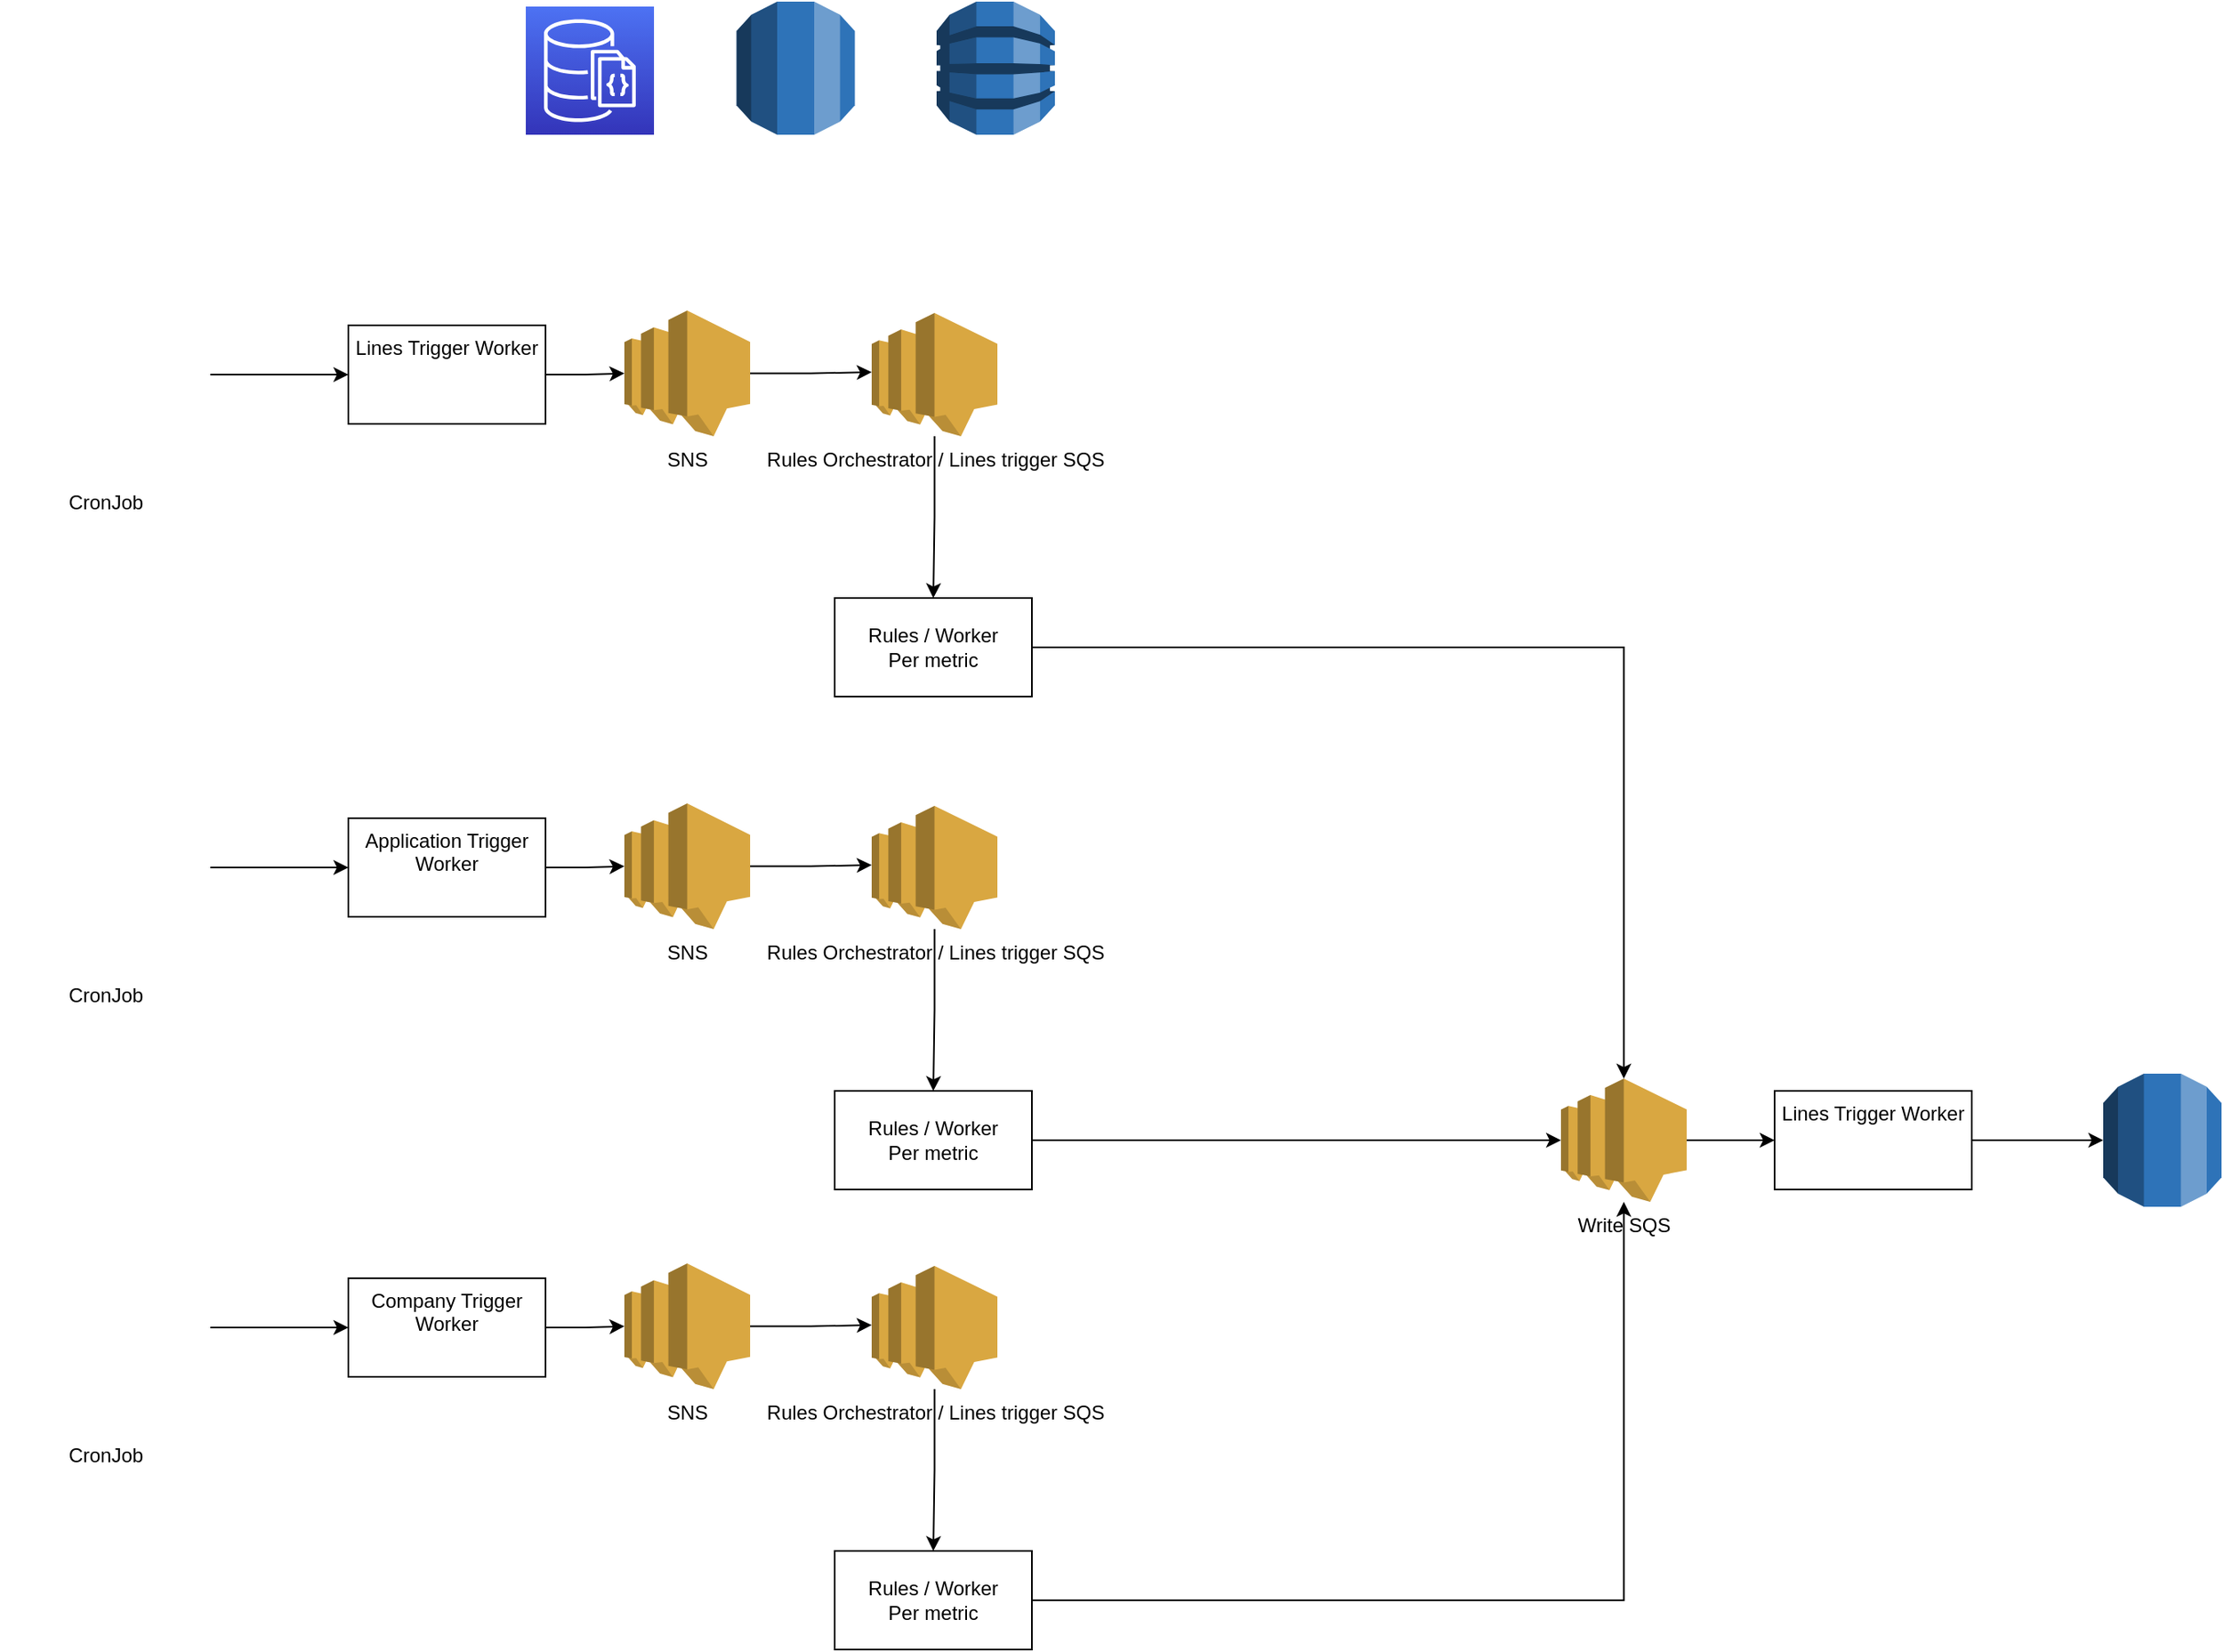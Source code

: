 <mxfile version="21.0.6" type="github">
  <diagram name="Page-1" id="JyzD6iUcr9XkHCg-oid8">
    <mxGraphModel dx="1180" dy="707" grid="1" gridSize="10" guides="1" tooltips="1" connect="1" arrows="1" fold="1" page="1" pageScale="1" pageWidth="850" pageHeight="1100" math="0" shadow="0">
      <root>
        <mxCell id="0" />
        <mxCell id="1" parent="0" />
        <mxCell id="rnJiiy-tTPaVu0qWVX1Y-5" value="" style="edgeStyle=orthogonalEdgeStyle;rounded=0;orthogonalLoop=1;jettySize=auto;html=1;" edge="1" parent="1" source="rnJiiy-tTPaVu0qWVX1Y-2" target="rnJiiy-tTPaVu0qWVX1Y-4">
          <mxGeometry relative="1" as="geometry" />
        </mxCell>
        <mxCell id="rnJiiy-tTPaVu0qWVX1Y-2" value="CronJob&lt;br&gt;" style="shape=image;html=1;verticalAlign=top;verticalLabelPosition=bottom;labelBackgroundColor=#ffffff;imageAspect=0;aspect=fixed;image=https://cdn1.iconfinder.com/data/icons/Futurosoft%20Icons%200.5.2/128x128/mimetypes/Schedule_File.png" vertex="1" parent="1">
          <mxGeometry x="90" y="250" width="128" height="128" as="geometry" />
        </mxCell>
        <mxCell id="rnJiiy-tTPaVu0qWVX1Y-7" style="edgeStyle=orthogonalEdgeStyle;rounded=0;orthogonalLoop=1;jettySize=auto;html=1;" edge="1" parent="1" source="rnJiiy-tTPaVu0qWVX1Y-4" target="rnJiiy-tTPaVu0qWVX1Y-16">
          <mxGeometry relative="1" as="geometry" />
        </mxCell>
        <mxCell id="rnJiiy-tTPaVu0qWVX1Y-4" value="Lines Trigger Worker" style="whiteSpace=wrap;html=1;verticalAlign=top;labelBackgroundColor=#ffffff;" vertex="1" parent="1">
          <mxGeometry x="302" y="284" width="120" height="60" as="geometry" />
        </mxCell>
        <mxCell id="rnJiiy-tTPaVu0qWVX1Y-12" style="edgeStyle=orthogonalEdgeStyle;rounded=0;orthogonalLoop=1;jettySize=auto;html=1;" edge="1" parent="1" source="rnJiiy-tTPaVu0qWVX1Y-6" target="rnJiiy-tTPaVu0qWVX1Y-11">
          <mxGeometry relative="1" as="geometry" />
        </mxCell>
        <mxCell id="rnJiiy-tTPaVu0qWVX1Y-6" value="Rules Orchestrator / Lines trigger SQS" style="outlineConnect=0;dashed=0;verticalLabelPosition=bottom;verticalAlign=top;align=center;html=1;shape=mxgraph.aws3.sns;fillColor=#D9A741;gradientColor=none;" vertex="1" parent="1">
          <mxGeometry x="620.5" y="276.5" width="76.5" height="75" as="geometry" />
        </mxCell>
        <mxCell id="rnJiiy-tTPaVu0qWVX1Y-40" style="edgeStyle=orthogonalEdgeStyle;rounded=0;orthogonalLoop=1;jettySize=auto;html=1;" edge="1" parent="1" source="rnJiiy-tTPaVu0qWVX1Y-11" target="rnJiiy-tTPaVu0qWVX1Y-41">
          <mxGeometry relative="1" as="geometry">
            <mxPoint x="490" y="480" as="targetPoint" />
            <Array as="points" />
          </mxGeometry>
        </mxCell>
        <mxCell id="rnJiiy-tTPaVu0qWVX1Y-11" value="Rules / Worker&lt;br&gt;Per metric" style="rounded=0;whiteSpace=wrap;html=1;" vertex="1" parent="1">
          <mxGeometry x="598" y="450" width="120" height="60" as="geometry" />
        </mxCell>
        <mxCell id="rnJiiy-tTPaVu0qWVX1Y-14" value="" style="outlineConnect=0;dashed=0;verticalLabelPosition=bottom;verticalAlign=top;align=center;html=1;shape=mxgraph.aws3.dynamo_db;fillColor=#2E73B8;gradientColor=none;" vertex="1" parent="1">
          <mxGeometry x="660" y="87" width="72" height="81" as="geometry" />
        </mxCell>
        <mxCell id="rnJiiy-tTPaVu0qWVX1Y-15" value="" style="sketch=0;points=[[0,0,0],[0.25,0,0],[0.5,0,0],[0.75,0,0],[1,0,0],[0,1,0],[0.25,1,0],[0.5,1,0],[0.75,1,0],[1,1,0],[0,0.25,0],[0,0.5,0],[0,0.75,0],[1,0.25,0],[1,0.5,0],[1,0.75,0]];outlineConnect=0;fontColor=#232F3E;gradientColor=#4D72F3;gradientDirection=north;fillColor=#3334B9;strokeColor=#ffffff;dashed=0;verticalLabelPosition=bottom;verticalAlign=top;align=center;html=1;fontSize=12;fontStyle=0;aspect=fixed;shape=mxgraph.aws4.resourceIcon;resIcon=mxgraph.aws4.documentdb_with_mongodb_compatibility;" vertex="1" parent="1">
          <mxGeometry x="410" y="90" width="78" height="78" as="geometry" />
        </mxCell>
        <mxCell id="rnJiiy-tTPaVu0qWVX1Y-17" style="edgeStyle=orthogonalEdgeStyle;rounded=0;orthogonalLoop=1;jettySize=auto;html=1;entryX=0;entryY=0.48;entryDx=0;entryDy=0;entryPerimeter=0;" edge="1" parent="1" source="rnJiiy-tTPaVu0qWVX1Y-16" target="rnJiiy-tTPaVu0qWVX1Y-6">
          <mxGeometry relative="1" as="geometry" />
        </mxCell>
        <mxCell id="rnJiiy-tTPaVu0qWVX1Y-16" value="SNS" style="outlineConnect=0;dashed=0;verticalLabelPosition=bottom;verticalAlign=top;align=center;html=1;shape=mxgraph.aws3.sns;fillColor=#D9A741;gradientColor=none;" vertex="1" parent="1">
          <mxGeometry x="470" y="275" width="76.5" height="76.5" as="geometry" />
        </mxCell>
        <mxCell id="rnJiiy-tTPaVu0qWVX1Y-21" value="" style="outlineConnect=0;dashed=0;verticalLabelPosition=bottom;verticalAlign=top;align=center;html=1;shape=mxgraph.aws3.rds;fillColor=#2E73B8;gradientColor=none;" vertex="1" parent="1">
          <mxGeometry x="538.25" y="87" width="72" height="81" as="geometry" />
        </mxCell>
        <mxCell id="rnJiiy-tTPaVu0qWVX1Y-22" value="" style="edgeStyle=orthogonalEdgeStyle;rounded=0;orthogonalLoop=1;jettySize=auto;html=1;" edge="1" parent="1" source="rnJiiy-tTPaVu0qWVX1Y-23" target="rnJiiy-tTPaVu0qWVX1Y-25">
          <mxGeometry relative="1" as="geometry" />
        </mxCell>
        <mxCell id="rnJiiy-tTPaVu0qWVX1Y-23" value="CronJob&lt;br&gt;" style="shape=image;html=1;verticalAlign=top;verticalLabelPosition=bottom;labelBackgroundColor=#ffffff;imageAspect=0;aspect=fixed;image=https://cdn1.iconfinder.com/data/icons/Futurosoft%20Icons%200.5.2/128x128/mimetypes/Schedule_File.png" vertex="1" parent="1">
          <mxGeometry x="90" y="550" width="128" height="128" as="geometry" />
        </mxCell>
        <mxCell id="rnJiiy-tTPaVu0qWVX1Y-24" style="edgeStyle=orthogonalEdgeStyle;rounded=0;orthogonalLoop=1;jettySize=auto;html=1;" edge="1" parent="1" source="rnJiiy-tTPaVu0qWVX1Y-25" target="rnJiiy-tTPaVu0qWVX1Y-30">
          <mxGeometry relative="1" as="geometry" />
        </mxCell>
        <mxCell id="rnJiiy-tTPaVu0qWVX1Y-25" value="Application Trigger Worker" style="whiteSpace=wrap;html=1;verticalAlign=top;labelBackgroundColor=#ffffff;" vertex="1" parent="1">
          <mxGeometry x="302" y="584" width="120" height="60" as="geometry" />
        </mxCell>
        <mxCell id="rnJiiy-tTPaVu0qWVX1Y-26" style="edgeStyle=orthogonalEdgeStyle;rounded=0;orthogonalLoop=1;jettySize=auto;html=1;" edge="1" parent="1" source="rnJiiy-tTPaVu0qWVX1Y-27" target="rnJiiy-tTPaVu0qWVX1Y-28">
          <mxGeometry relative="1" as="geometry" />
        </mxCell>
        <mxCell id="rnJiiy-tTPaVu0qWVX1Y-27" value="Rules Orchestrator / Lines trigger SQS" style="outlineConnect=0;dashed=0;verticalLabelPosition=bottom;verticalAlign=top;align=center;html=1;shape=mxgraph.aws3.sns;fillColor=#D9A741;gradientColor=none;" vertex="1" parent="1">
          <mxGeometry x="620.5" y="576.5" width="76.5" height="75" as="geometry" />
        </mxCell>
        <mxCell id="rnJiiy-tTPaVu0qWVX1Y-49" style="edgeStyle=orthogonalEdgeStyle;rounded=0;orthogonalLoop=1;jettySize=auto;html=1;" edge="1" parent="1" source="rnJiiy-tTPaVu0qWVX1Y-28" target="rnJiiy-tTPaVu0qWVX1Y-41">
          <mxGeometry relative="1" as="geometry" />
        </mxCell>
        <mxCell id="rnJiiy-tTPaVu0qWVX1Y-28" value="Rules / Worker&lt;br&gt;Per metric" style="rounded=0;whiteSpace=wrap;html=1;" vertex="1" parent="1">
          <mxGeometry x="598" y="750" width="120" height="60" as="geometry" />
        </mxCell>
        <mxCell id="rnJiiy-tTPaVu0qWVX1Y-29" style="edgeStyle=orthogonalEdgeStyle;rounded=0;orthogonalLoop=1;jettySize=auto;html=1;entryX=0;entryY=0.48;entryDx=0;entryDy=0;entryPerimeter=0;" edge="1" parent="1" source="rnJiiy-tTPaVu0qWVX1Y-30" target="rnJiiy-tTPaVu0qWVX1Y-27">
          <mxGeometry relative="1" as="geometry" />
        </mxCell>
        <mxCell id="rnJiiy-tTPaVu0qWVX1Y-30" value="SNS" style="outlineConnect=0;dashed=0;verticalLabelPosition=bottom;verticalAlign=top;align=center;html=1;shape=mxgraph.aws3.sns;fillColor=#D9A741;gradientColor=none;" vertex="1" parent="1">
          <mxGeometry x="470" y="575" width="76.5" height="76.5" as="geometry" />
        </mxCell>
        <mxCell id="rnJiiy-tTPaVu0qWVX1Y-31" value="" style="edgeStyle=orthogonalEdgeStyle;rounded=0;orthogonalLoop=1;jettySize=auto;html=1;" edge="1" parent="1" source="rnJiiy-tTPaVu0qWVX1Y-32" target="rnJiiy-tTPaVu0qWVX1Y-34">
          <mxGeometry relative="1" as="geometry" />
        </mxCell>
        <mxCell id="rnJiiy-tTPaVu0qWVX1Y-32" value="CronJob&lt;br&gt;" style="shape=image;html=1;verticalAlign=top;verticalLabelPosition=bottom;labelBackgroundColor=#ffffff;imageAspect=0;aspect=fixed;image=https://cdn1.iconfinder.com/data/icons/Futurosoft%20Icons%200.5.2/128x128/mimetypes/Schedule_File.png" vertex="1" parent="1">
          <mxGeometry x="90" y="830" width="128" height="128" as="geometry" />
        </mxCell>
        <mxCell id="rnJiiy-tTPaVu0qWVX1Y-33" style="edgeStyle=orthogonalEdgeStyle;rounded=0;orthogonalLoop=1;jettySize=auto;html=1;" edge="1" parent="1" source="rnJiiy-tTPaVu0qWVX1Y-34" target="rnJiiy-tTPaVu0qWVX1Y-39">
          <mxGeometry relative="1" as="geometry" />
        </mxCell>
        <mxCell id="rnJiiy-tTPaVu0qWVX1Y-34" value="Company Trigger Worker" style="whiteSpace=wrap;html=1;verticalAlign=top;labelBackgroundColor=#ffffff;" vertex="1" parent="1">
          <mxGeometry x="302" y="864" width="120" height="60" as="geometry" />
        </mxCell>
        <mxCell id="rnJiiy-tTPaVu0qWVX1Y-35" style="edgeStyle=orthogonalEdgeStyle;rounded=0;orthogonalLoop=1;jettySize=auto;html=1;" edge="1" parent="1" source="rnJiiy-tTPaVu0qWVX1Y-36" target="rnJiiy-tTPaVu0qWVX1Y-37">
          <mxGeometry relative="1" as="geometry" />
        </mxCell>
        <mxCell id="rnJiiy-tTPaVu0qWVX1Y-36" value="Rules Orchestrator / Lines trigger SQS" style="outlineConnect=0;dashed=0;verticalLabelPosition=bottom;verticalAlign=top;align=center;html=1;shape=mxgraph.aws3.sns;fillColor=#D9A741;gradientColor=none;" vertex="1" parent="1">
          <mxGeometry x="620.5" y="856.5" width="76.5" height="75" as="geometry" />
        </mxCell>
        <mxCell id="rnJiiy-tTPaVu0qWVX1Y-50" style="edgeStyle=orthogonalEdgeStyle;rounded=0;orthogonalLoop=1;jettySize=auto;html=1;" edge="1" parent="1" source="rnJiiy-tTPaVu0qWVX1Y-37" target="rnJiiy-tTPaVu0qWVX1Y-41">
          <mxGeometry relative="1" as="geometry" />
        </mxCell>
        <mxCell id="rnJiiy-tTPaVu0qWVX1Y-37" value="Rules / Worker&lt;br&gt;Per metric" style="rounded=0;whiteSpace=wrap;html=1;" vertex="1" parent="1">
          <mxGeometry x="598" y="1030" width="120" height="60" as="geometry" />
        </mxCell>
        <mxCell id="rnJiiy-tTPaVu0qWVX1Y-38" style="edgeStyle=orthogonalEdgeStyle;rounded=0;orthogonalLoop=1;jettySize=auto;html=1;entryX=0;entryY=0.48;entryDx=0;entryDy=0;entryPerimeter=0;" edge="1" parent="1" source="rnJiiy-tTPaVu0qWVX1Y-39" target="rnJiiy-tTPaVu0qWVX1Y-36">
          <mxGeometry relative="1" as="geometry" />
        </mxCell>
        <mxCell id="rnJiiy-tTPaVu0qWVX1Y-39" value="SNS" style="outlineConnect=0;dashed=0;verticalLabelPosition=bottom;verticalAlign=top;align=center;html=1;shape=mxgraph.aws3.sns;fillColor=#D9A741;gradientColor=none;" vertex="1" parent="1">
          <mxGeometry x="470" y="855" width="76.5" height="76.5" as="geometry" />
        </mxCell>
        <mxCell id="rnJiiy-tTPaVu0qWVX1Y-47" style="edgeStyle=orthogonalEdgeStyle;rounded=0;orthogonalLoop=1;jettySize=auto;html=1;" edge="1" parent="1" source="rnJiiy-tTPaVu0qWVX1Y-41" target="rnJiiy-tTPaVu0qWVX1Y-45">
          <mxGeometry relative="1" as="geometry" />
        </mxCell>
        <mxCell id="rnJiiy-tTPaVu0qWVX1Y-41" value="Write SQS" style="outlineConnect=0;dashed=0;verticalLabelPosition=bottom;verticalAlign=top;align=center;html=1;shape=mxgraph.aws3.sns;fillColor=#D9A741;gradientColor=none;" vertex="1" parent="1">
          <mxGeometry x="1040" y="742.5" width="76.5" height="75" as="geometry" />
        </mxCell>
        <mxCell id="rnJiiy-tTPaVu0qWVX1Y-43" value="" style="outlineConnect=0;dashed=0;verticalLabelPosition=bottom;verticalAlign=top;align=center;html=1;shape=mxgraph.aws3.rds;fillColor=#2E73B8;gradientColor=none;" vertex="1" parent="1">
          <mxGeometry x="1370" y="739.5" width="72" height="81" as="geometry" />
        </mxCell>
        <mxCell id="rnJiiy-tTPaVu0qWVX1Y-48" style="edgeStyle=orthogonalEdgeStyle;rounded=0;orthogonalLoop=1;jettySize=auto;html=1;exitX=1;exitY=0.5;exitDx=0;exitDy=0;" edge="1" parent="1" source="rnJiiy-tTPaVu0qWVX1Y-45" target="rnJiiy-tTPaVu0qWVX1Y-43">
          <mxGeometry relative="1" as="geometry" />
        </mxCell>
        <mxCell id="rnJiiy-tTPaVu0qWVX1Y-45" value="Lines Trigger Worker" style="whiteSpace=wrap;html=1;verticalAlign=top;labelBackgroundColor=#ffffff;" vertex="1" parent="1">
          <mxGeometry x="1170" y="750" width="120" height="60" as="geometry" />
        </mxCell>
      </root>
    </mxGraphModel>
  </diagram>
</mxfile>

